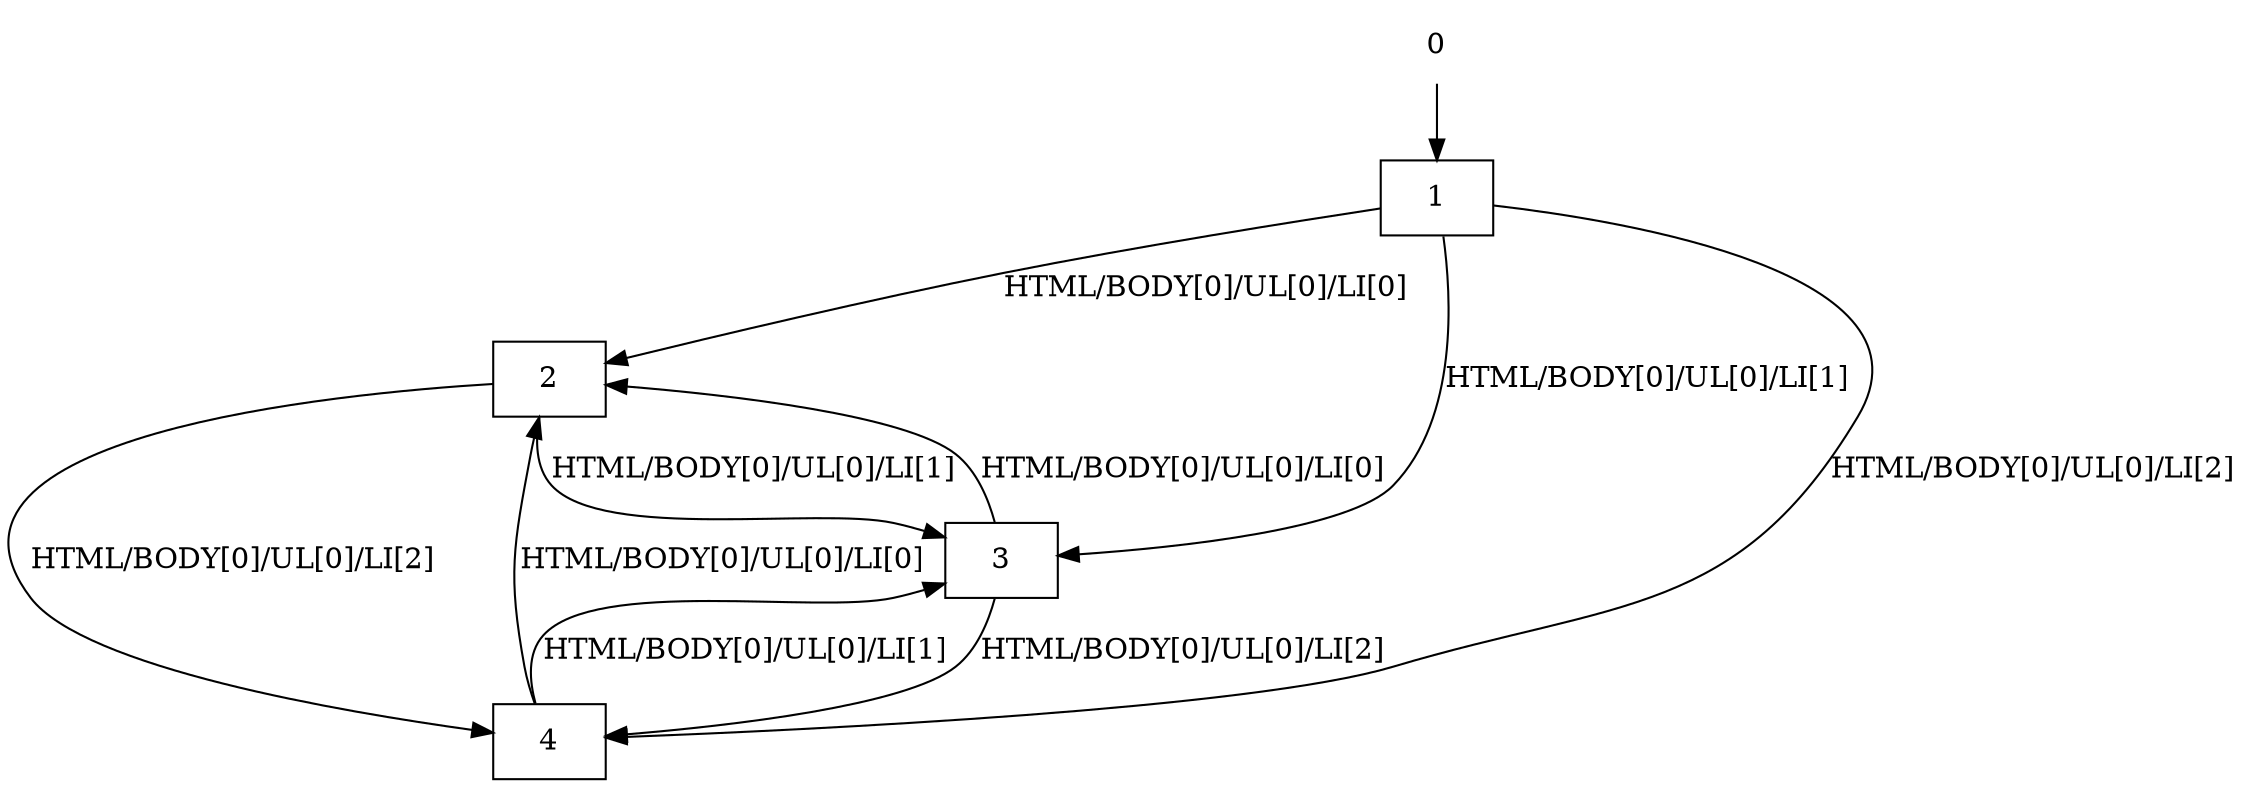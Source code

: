 digraph G {
  1 [shape=circ,label="1"]; ## 0,11,18,21
  1 -> 2 [label="HTML/BODY[0]/UL[0]/LI[0]"]; ##1
  1 -> 3 [label="HTML/BODY[0]/UL[0]/LI[1]"]; ##12
  1 -> 4 [label="HTML/BODY[0]/UL[0]/LI[2]"]; ##19
  2 [shape=circ,label="2"]; ## 2,6,10
  2 -> 3 [label="HTML/BODY[0]/UL[0]/LI[1]"]; ##3
  2 -> 4 [label="HTML/BODY[0]/UL[0]/LI[2]"]; ##7
  3 [shape=circ,label="3"]; ## 4,13,17
  3 -> 2 [label="HTML/BODY[0]/UL[0]/LI[0]"]; ##5
  3 -> 4 [label="HTML/BODY[0]/UL[0]/LI[2]"]; ##14
  4 [shape=circ,label="4"]; ## 8,15,20
  4 -> 2 [label="HTML/BODY[0]/UL[0]/LI[0]"]; ##9
  4 -> 3 [label="HTML/BODY[0]/UL[0]/LI[1]"]; ##16
  0 [shape=none]; ## -1
  0 -> 1; ## -1
}
